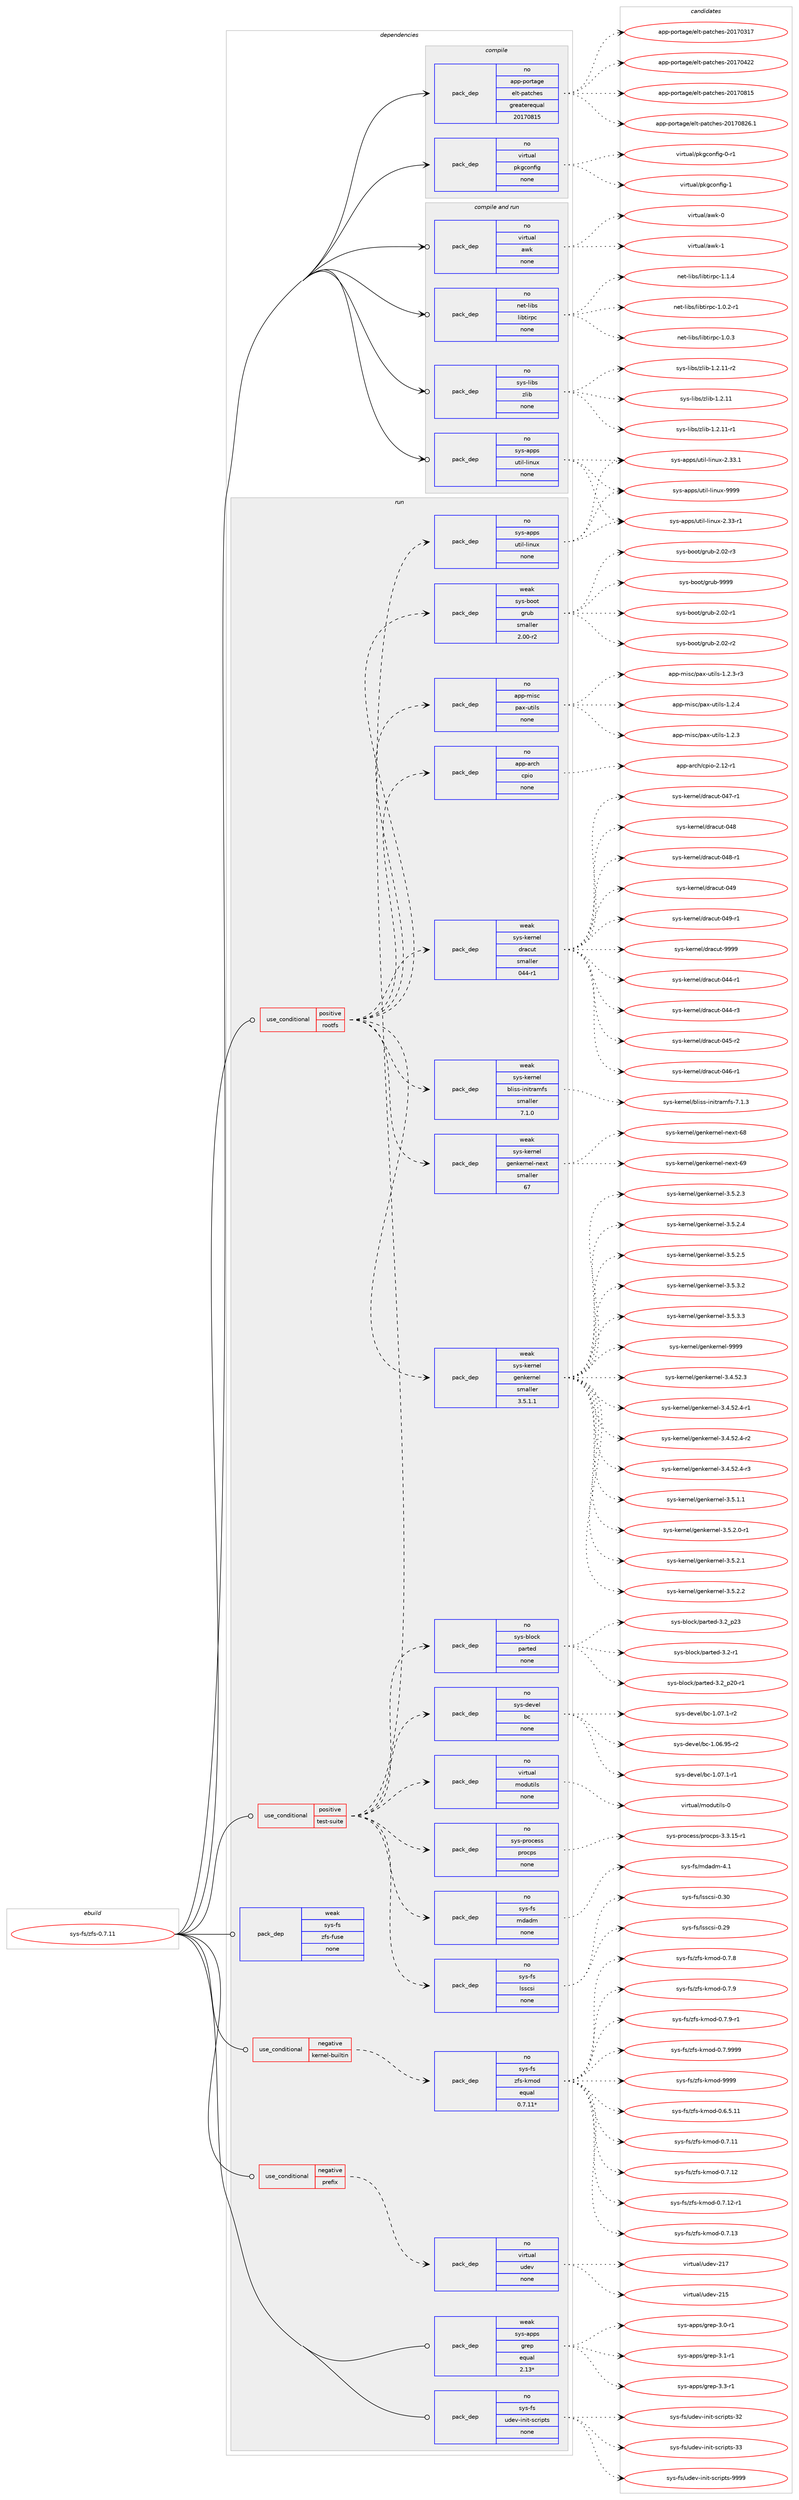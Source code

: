 digraph prolog {

# *************
# Graph options
# *************

newrank=true;
concentrate=true;
compound=true;
graph [rankdir=LR,fontname=Helvetica,fontsize=10,ranksep=1.5];#, ranksep=2.5, nodesep=0.2];
edge  [arrowhead=vee];
node  [fontname=Helvetica,fontsize=10];

# **********
# The ebuild
# **********

subgraph cluster_leftcol {
color=gray;
rank=same;
label=<<i>ebuild</i>>;
id [label="sys-fs/zfs-0.7.11", color=red, width=4, href="../sys-fs/zfs-0.7.11.svg"];
}

# ****************
# The dependencies
# ****************

subgraph cluster_midcol {
color=gray;
label=<<i>dependencies</i>>;
subgraph cluster_compile {
fillcolor="#eeeeee";
style=filled;
label=<<i>compile</i>>;
subgraph pack1244131 {
dependency1733550 [label=<<TABLE BORDER="0" CELLBORDER="1" CELLSPACING="0" CELLPADDING="4" WIDTH="220"><TR><TD ROWSPAN="6" CELLPADDING="30">pack_dep</TD></TR><TR><TD WIDTH="110">no</TD></TR><TR><TD>app-portage</TD></TR><TR><TD>elt-patches</TD></TR><TR><TD>greaterequal</TD></TR><TR><TD>20170815</TD></TR></TABLE>>, shape=none, color=blue];
}
id:e -> dependency1733550:w [weight=20,style="solid",arrowhead="vee"];
subgraph pack1244132 {
dependency1733551 [label=<<TABLE BORDER="0" CELLBORDER="1" CELLSPACING="0" CELLPADDING="4" WIDTH="220"><TR><TD ROWSPAN="6" CELLPADDING="30">pack_dep</TD></TR><TR><TD WIDTH="110">no</TD></TR><TR><TD>virtual</TD></TR><TR><TD>pkgconfig</TD></TR><TR><TD>none</TD></TR><TR><TD></TD></TR></TABLE>>, shape=none, color=blue];
}
id:e -> dependency1733551:w [weight=20,style="solid",arrowhead="vee"];
}
subgraph cluster_compileandrun {
fillcolor="#eeeeee";
style=filled;
label=<<i>compile and run</i>>;
subgraph pack1244133 {
dependency1733552 [label=<<TABLE BORDER="0" CELLBORDER="1" CELLSPACING="0" CELLPADDING="4" WIDTH="220"><TR><TD ROWSPAN="6" CELLPADDING="30">pack_dep</TD></TR><TR><TD WIDTH="110">no</TD></TR><TR><TD>net-libs</TD></TR><TR><TD>libtirpc</TD></TR><TR><TD>none</TD></TR><TR><TD></TD></TR></TABLE>>, shape=none, color=blue];
}
id:e -> dependency1733552:w [weight=20,style="solid",arrowhead="odotvee"];
subgraph pack1244134 {
dependency1733553 [label=<<TABLE BORDER="0" CELLBORDER="1" CELLSPACING="0" CELLPADDING="4" WIDTH="220"><TR><TD ROWSPAN="6" CELLPADDING="30">pack_dep</TD></TR><TR><TD WIDTH="110">no</TD></TR><TR><TD>sys-apps</TD></TR><TR><TD>util-linux</TD></TR><TR><TD>none</TD></TR><TR><TD></TD></TR></TABLE>>, shape=none, color=blue];
}
id:e -> dependency1733553:w [weight=20,style="solid",arrowhead="odotvee"];
subgraph pack1244135 {
dependency1733554 [label=<<TABLE BORDER="0" CELLBORDER="1" CELLSPACING="0" CELLPADDING="4" WIDTH="220"><TR><TD ROWSPAN="6" CELLPADDING="30">pack_dep</TD></TR><TR><TD WIDTH="110">no</TD></TR><TR><TD>sys-libs</TD></TR><TR><TD>zlib</TD></TR><TR><TD>none</TD></TR><TR><TD></TD></TR></TABLE>>, shape=none, color=blue];
}
id:e -> dependency1733554:w [weight=20,style="solid",arrowhead="odotvee"];
subgraph pack1244136 {
dependency1733555 [label=<<TABLE BORDER="0" CELLBORDER="1" CELLSPACING="0" CELLPADDING="4" WIDTH="220"><TR><TD ROWSPAN="6" CELLPADDING="30">pack_dep</TD></TR><TR><TD WIDTH="110">no</TD></TR><TR><TD>virtual</TD></TR><TR><TD>awk</TD></TR><TR><TD>none</TD></TR><TR><TD></TD></TR></TABLE>>, shape=none, color=blue];
}
id:e -> dependency1733555:w [weight=20,style="solid",arrowhead="odotvee"];
}
subgraph cluster_run {
fillcolor="#eeeeee";
style=filled;
label=<<i>run</i>>;
subgraph cond460952 {
dependency1733556 [label=<<TABLE BORDER="0" CELLBORDER="1" CELLSPACING="0" CELLPADDING="4"><TR><TD ROWSPAN="3" CELLPADDING="10">use_conditional</TD></TR><TR><TD>negative</TD></TR><TR><TD>kernel-builtin</TD></TR></TABLE>>, shape=none, color=red];
subgraph pack1244137 {
dependency1733557 [label=<<TABLE BORDER="0" CELLBORDER="1" CELLSPACING="0" CELLPADDING="4" WIDTH="220"><TR><TD ROWSPAN="6" CELLPADDING="30">pack_dep</TD></TR><TR><TD WIDTH="110">no</TD></TR><TR><TD>sys-fs</TD></TR><TR><TD>zfs-kmod</TD></TR><TR><TD>equal</TD></TR><TR><TD>0.7.11*</TD></TR></TABLE>>, shape=none, color=blue];
}
dependency1733556:e -> dependency1733557:w [weight=20,style="dashed",arrowhead="vee"];
}
id:e -> dependency1733556:w [weight=20,style="solid",arrowhead="odot"];
subgraph cond460953 {
dependency1733558 [label=<<TABLE BORDER="0" CELLBORDER="1" CELLSPACING="0" CELLPADDING="4"><TR><TD ROWSPAN="3" CELLPADDING="10">use_conditional</TD></TR><TR><TD>negative</TD></TR><TR><TD>prefix</TD></TR></TABLE>>, shape=none, color=red];
subgraph pack1244138 {
dependency1733559 [label=<<TABLE BORDER="0" CELLBORDER="1" CELLSPACING="0" CELLPADDING="4" WIDTH="220"><TR><TD ROWSPAN="6" CELLPADDING="30">pack_dep</TD></TR><TR><TD WIDTH="110">no</TD></TR><TR><TD>virtual</TD></TR><TR><TD>udev</TD></TR><TR><TD>none</TD></TR><TR><TD></TD></TR></TABLE>>, shape=none, color=blue];
}
dependency1733558:e -> dependency1733559:w [weight=20,style="dashed",arrowhead="vee"];
}
id:e -> dependency1733558:w [weight=20,style="solid",arrowhead="odot"];
subgraph cond460954 {
dependency1733560 [label=<<TABLE BORDER="0" CELLBORDER="1" CELLSPACING="0" CELLPADDING="4"><TR><TD ROWSPAN="3" CELLPADDING="10">use_conditional</TD></TR><TR><TD>positive</TD></TR><TR><TD>rootfs</TD></TR></TABLE>>, shape=none, color=red];
subgraph pack1244139 {
dependency1733561 [label=<<TABLE BORDER="0" CELLBORDER="1" CELLSPACING="0" CELLPADDING="4" WIDTH="220"><TR><TD ROWSPAN="6" CELLPADDING="30">pack_dep</TD></TR><TR><TD WIDTH="110">no</TD></TR><TR><TD>app-arch</TD></TR><TR><TD>cpio</TD></TR><TR><TD>none</TD></TR><TR><TD></TD></TR></TABLE>>, shape=none, color=blue];
}
dependency1733560:e -> dependency1733561:w [weight=20,style="dashed",arrowhead="vee"];
subgraph pack1244140 {
dependency1733562 [label=<<TABLE BORDER="0" CELLBORDER="1" CELLSPACING="0" CELLPADDING="4" WIDTH="220"><TR><TD ROWSPAN="6" CELLPADDING="30">pack_dep</TD></TR><TR><TD WIDTH="110">no</TD></TR><TR><TD>app-misc</TD></TR><TR><TD>pax-utils</TD></TR><TR><TD>none</TD></TR><TR><TD></TD></TR></TABLE>>, shape=none, color=blue];
}
dependency1733560:e -> dependency1733562:w [weight=20,style="dashed",arrowhead="vee"];
subgraph pack1244141 {
dependency1733563 [label=<<TABLE BORDER="0" CELLBORDER="1" CELLSPACING="0" CELLPADDING="4" WIDTH="220"><TR><TD ROWSPAN="6" CELLPADDING="30">pack_dep</TD></TR><TR><TD WIDTH="110">weak</TD></TR><TR><TD>sys-boot</TD></TR><TR><TD>grub</TD></TR><TR><TD>smaller</TD></TR><TR><TD>2.00-r2</TD></TR></TABLE>>, shape=none, color=blue];
}
dependency1733560:e -> dependency1733563:w [weight=20,style="dashed",arrowhead="vee"];
subgraph pack1244142 {
dependency1733564 [label=<<TABLE BORDER="0" CELLBORDER="1" CELLSPACING="0" CELLPADDING="4" WIDTH="220"><TR><TD ROWSPAN="6" CELLPADDING="30">pack_dep</TD></TR><TR><TD WIDTH="110">weak</TD></TR><TR><TD>sys-kernel</TD></TR><TR><TD>genkernel</TD></TR><TR><TD>smaller</TD></TR><TR><TD>3.5.1.1</TD></TR></TABLE>>, shape=none, color=blue];
}
dependency1733560:e -> dependency1733564:w [weight=20,style="dashed",arrowhead="vee"];
subgraph pack1244143 {
dependency1733565 [label=<<TABLE BORDER="0" CELLBORDER="1" CELLSPACING="0" CELLPADDING="4" WIDTH="220"><TR><TD ROWSPAN="6" CELLPADDING="30">pack_dep</TD></TR><TR><TD WIDTH="110">weak</TD></TR><TR><TD>sys-kernel</TD></TR><TR><TD>genkernel-next</TD></TR><TR><TD>smaller</TD></TR><TR><TD>67</TD></TR></TABLE>>, shape=none, color=blue];
}
dependency1733560:e -> dependency1733565:w [weight=20,style="dashed",arrowhead="vee"];
subgraph pack1244144 {
dependency1733566 [label=<<TABLE BORDER="0" CELLBORDER="1" CELLSPACING="0" CELLPADDING="4" WIDTH="220"><TR><TD ROWSPAN="6" CELLPADDING="30">pack_dep</TD></TR><TR><TD WIDTH="110">weak</TD></TR><TR><TD>sys-kernel</TD></TR><TR><TD>bliss-initramfs</TD></TR><TR><TD>smaller</TD></TR><TR><TD>7.1.0</TD></TR></TABLE>>, shape=none, color=blue];
}
dependency1733560:e -> dependency1733566:w [weight=20,style="dashed",arrowhead="vee"];
subgraph pack1244145 {
dependency1733567 [label=<<TABLE BORDER="0" CELLBORDER="1" CELLSPACING="0" CELLPADDING="4" WIDTH="220"><TR><TD ROWSPAN="6" CELLPADDING="30">pack_dep</TD></TR><TR><TD WIDTH="110">weak</TD></TR><TR><TD>sys-kernel</TD></TR><TR><TD>dracut</TD></TR><TR><TD>smaller</TD></TR><TR><TD>044-r1</TD></TR></TABLE>>, shape=none, color=blue];
}
dependency1733560:e -> dependency1733567:w [weight=20,style="dashed",arrowhead="vee"];
}
id:e -> dependency1733560:w [weight=20,style="solid",arrowhead="odot"];
subgraph cond460955 {
dependency1733568 [label=<<TABLE BORDER="0" CELLBORDER="1" CELLSPACING="0" CELLPADDING="4"><TR><TD ROWSPAN="3" CELLPADDING="10">use_conditional</TD></TR><TR><TD>positive</TD></TR><TR><TD>test-suite</TD></TR></TABLE>>, shape=none, color=red];
subgraph pack1244146 {
dependency1733569 [label=<<TABLE BORDER="0" CELLBORDER="1" CELLSPACING="0" CELLPADDING="4" WIDTH="220"><TR><TD ROWSPAN="6" CELLPADDING="30">pack_dep</TD></TR><TR><TD WIDTH="110">no</TD></TR><TR><TD>sys-apps</TD></TR><TR><TD>util-linux</TD></TR><TR><TD>none</TD></TR><TR><TD></TD></TR></TABLE>>, shape=none, color=blue];
}
dependency1733568:e -> dependency1733569:w [weight=20,style="dashed",arrowhead="vee"];
subgraph pack1244147 {
dependency1733570 [label=<<TABLE BORDER="0" CELLBORDER="1" CELLSPACING="0" CELLPADDING="4" WIDTH="220"><TR><TD ROWSPAN="6" CELLPADDING="30">pack_dep</TD></TR><TR><TD WIDTH="110">no</TD></TR><TR><TD>sys-devel</TD></TR><TR><TD>bc</TD></TR><TR><TD>none</TD></TR><TR><TD></TD></TR></TABLE>>, shape=none, color=blue];
}
dependency1733568:e -> dependency1733570:w [weight=20,style="dashed",arrowhead="vee"];
subgraph pack1244148 {
dependency1733571 [label=<<TABLE BORDER="0" CELLBORDER="1" CELLSPACING="0" CELLPADDING="4" WIDTH="220"><TR><TD ROWSPAN="6" CELLPADDING="30">pack_dep</TD></TR><TR><TD WIDTH="110">no</TD></TR><TR><TD>sys-block</TD></TR><TR><TD>parted</TD></TR><TR><TD>none</TD></TR><TR><TD></TD></TR></TABLE>>, shape=none, color=blue];
}
dependency1733568:e -> dependency1733571:w [weight=20,style="dashed",arrowhead="vee"];
subgraph pack1244149 {
dependency1733572 [label=<<TABLE BORDER="0" CELLBORDER="1" CELLSPACING="0" CELLPADDING="4" WIDTH="220"><TR><TD ROWSPAN="6" CELLPADDING="30">pack_dep</TD></TR><TR><TD WIDTH="110">no</TD></TR><TR><TD>sys-fs</TD></TR><TR><TD>lsscsi</TD></TR><TR><TD>none</TD></TR><TR><TD></TD></TR></TABLE>>, shape=none, color=blue];
}
dependency1733568:e -> dependency1733572:w [weight=20,style="dashed",arrowhead="vee"];
subgraph pack1244150 {
dependency1733573 [label=<<TABLE BORDER="0" CELLBORDER="1" CELLSPACING="0" CELLPADDING="4" WIDTH="220"><TR><TD ROWSPAN="6" CELLPADDING="30">pack_dep</TD></TR><TR><TD WIDTH="110">no</TD></TR><TR><TD>sys-fs</TD></TR><TR><TD>mdadm</TD></TR><TR><TD>none</TD></TR><TR><TD></TD></TR></TABLE>>, shape=none, color=blue];
}
dependency1733568:e -> dependency1733573:w [weight=20,style="dashed",arrowhead="vee"];
subgraph pack1244151 {
dependency1733574 [label=<<TABLE BORDER="0" CELLBORDER="1" CELLSPACING="0" CELLPADDING="4" WIDTH="220"><TR><TD ROWSPAN="6" CELLPADDING="30">pack_dep</TD></TR><TR><TD WIDTH="110">no</TD></TR><TR><TD>sys-process</TD></TR><TR><TD>procps</TD></TR><TR><TD>none</TD></TR><TR><TD></TD></TR></TABLE>>, shape=none, color=blue];
}
dependency1733568:e -> dependency1733574:w [weight=20,style="dashed",arrowhead="vee"];
subgraph pack1244152 {
dependency1733575 [label=<<TABLE BORDER="0" CELLBORDER="1" CELLSPACING="0" CELLPADDING="4" WIDTH="220"><TR><TD ROWSPAN="6" CELLPADDING="30">pack_dep</TD></TR><TR><TD WIDTH="110">no</TD></TR><TR><TD>virtual</TD></TR><TR><TD>modutils</TD></TR><TR><TD>none</TD></TR><TR><TD></TD></TR></TABLE>>, shape=none, color=blue];
}
dependency1733568:e -> dependency1733575:w [weight=20,style="dashed",arrowhead="vee"];
}
id:e -> dependency1733568:w [weight=20,style="solid",arrowhead="odot"];
subgraph pack1244153 {
dependency1733576 [label=<<TABLE BORDER="0" CELLBORDER="1" CELLSPACING="0" CELLPADDING="4" WIDTH="220"><TR><TD ROWSPAN="6" CELLPADDING="30">pack_dep</TD></TR><TR><TD WIDTH="110">no</TD></TR><TR><TD>sys-fs</TD></TR><TR><TD>udev-init-scripts</TD></TR><TR><TD>none</TD></TR><TR><TD></TD></TR></TABLE>>, shape=none, color=blue];
}
id:e -> dependency1733576:w [weight=20,style="solid",arrowhead="odot"];
subgraph pack1244154 {
dependency1733577 [label=<<TABLE BORDER="0" CELLBORDER="1" CELLSPACING="0" CELLPADDING="4" WIDTH="220"><TR><TD ROWSPAN="6" CELLPADDING="30">pack_dep</TD></TR><TR><TD WIDTH="110">weak</TD></TR><TR><TD>sys-apps</TD></TR><TR><TD>grep</TD></TR><TR><TD>equal</TD></TR><TR><TD>2.13*</TD></TR></TABLE>>, shape=none, color=blue];
}
id:e -> dependency1733577:w [weight=20,style="solid",arrowhead="odot"];
subgraph pack1244155 {
dependency1733578 [label=<<TABLE BORDER="0" CELLBORDER="1" CELLSPACING="0" CELLPADDING="4" WIDTH="220"><TR><TD ROWSPAN="6" CELLPADDING="30">pack_dep</TD></TR><TR><TD WIDTH="110">weak</TD></TR><TR><TD>sys-fs</TD></TR><TR><TD>zfs-fuse</TD></TR><TR><TD>none</TD></TR><TR><TD></TD></TR></TABLE>>, shape=none, color=blue];
}
id:e -> dependency1733578:w [weight=20,style="solid",arrowhead="odot"];
}
}

# **************
# The candidates
# **************

subgraph cluster_choices {
rank=same;
color=gray;
label=<<i>candidates</i>>;

subgraph choice1244131 {
color=black;
nodesep=1;
choice97112112451121111141169710310147101108116451129711699104101115455048495548514955 [label="app-portage/elt-patches-20170317", color=red, width=4,href="../app-portage/elt-patches-20170317.svg"];
choice97112112451121111141169710310147101108116451129711699104101115455048495548525050 [label="app-portage/elt-patches-20170422", color=red, width=4,href="../app-portage/elt-patches-20170422.svg"];
choice97112112451121111141169710310147101108116451129711699104101115455048495548564953 [label="app-portage/elt-patches-20170815", color=red, width=4,href="../app-portage/elt-patches-20170815.svg"];
choice971121124511211111411697103101471011081164511297116991041011154550484955485650544649 [label="app-portage/elt-patches-20170826.1", color=red, width=4,href="../app-portage/elt-patches-20170826.1.svg"];
dependency1733550:e -> choice97112112451121111141169710310147101108116451129711699104101115455048495548514955:w [style=dotted,weight="100"];
dependency1733550:e -> choice97112112451121111141169710310147101108116451129711699104101115455048495548525050:w [style=dotted,weight="100"];
dependency1733550:e -> choice97112112451121111141169710310147101108116451129711699104101115455048495548564953:w [style=dotted,weight="100"];
dependency1733550:e -> choice971121124511211111411697103101471011081164511297116991041011154550484955485650544649:w [style=dotted,weight="100"];
}
subgraph choice1244132 {
color=black;
nodesep=1;
choice11810511411611797108471121071039911111010210510345484511449 [label="virtual/pkgconfig-0-r1", color=red, width=4,href="../virtual/pkgconfig-0-r1.svg"];
choice1181051141161179710847112107103991111101021051034549 [label="virtual/pkgconfig-1", color=red, width=4,href="../virtual/pkgconfig-1.svg"];
dependency1733551:e -> choice11810511411611797108471121071039911111010210510345484511449:w [style=dotted,weight="100"];
dependency1733551:e -> choice1181051141161179710847112107103991111101021051034549:w [style=dotted,weight="100"];
}
subgraph choice1244133 {
color=black;
nodesep=1;
choice11010111645108105981154710810598116105114112994549464846504511449 [label="net-libs/libtirpc-1.0.2-r1", color=red, width=4,href="../net-libs/libtirpc-1.0.2-r1.svg"];
choice1101011164510810598115471081059811610511411299454946484651 [label="net-libs/libtirpc-1.0.3", color=red, width=4,href="../net-libs/libtirpc-1.0.3.svg"];
choice1101011164510810598115471081059811610511411299454946494652 [label="net-libs/libtirpc-1.1.4", color=red, width=4,href="../net-libs/libtirpc-1.1.4.svg"];
dependency1733552:e -> choice11010111645108105981154710810598116105114112994549464846504511449:w [style=dotted,weight="100"];
dependency1733552:e -> choice1101011164510810598115471081059811610511411299454946484651:w [style=dotted,weight="100"];
dependency1733552:e -> choice1101011164510810598115471081059811610511411299454946494652:w [style=dotted,weight="100"];
}
subgraph choice1244134 {
color=black;
nodesep=1;
choice1151211154597112112115471171161051084510810511011712045504651514511449 [label="sys-apps/util-linux-2.33-r1", color=red, width=4,href="../sys-apps/util-linux-2.33-r1.svg"];
choice1151211154597112112115471171161051084510810511011712045504651514649 [label="sys-apps/util-linux-2.33.1", color=red, width=4,href="../sys-apps/util-linux-2.33.1.svg"];
choice115121115459711211211547117116105108451081051101171204557575757 [label="sys-apps/util-linux-9999", color=red, width=4,href="../sys-apps/util-linux-9999.svg"];
dependency1733553:e -> choice1151211154597112112115471171161051084510810511011712045504651514511449:w [style=dotted,weight="100"];
dependency1733553:e -> choice1151211154597112112115471171161051084510810511011712045504651514649:w [style=dotted,weight="100"];
dependency1733553:e -> choice115121115459711211211547117116105108451081051101171204557575757:w [style=dotted,weight="100"];
}
subgraph choice1244135 {
color=black;
nodesep=1;
choice1151211154510810598115471221081059845494650464949 [label="sys-libs/zlib-1.2.11", color=red, width=4,href="../sys-libs/zlib-1.2.11.svg"];
choice11512111545108105981154712210810598454946504649494511449 [label="sys-libs/zlib-1.2.11-r1", color=red, width=4,href="../sys-libs/zlib-1.2.11-r1.svg"];
choice11512111545108105981154712210810598454946504649494511450 [label="sys-libs/zlib-1.2.11-r2", color=red, width=4,href="../sys-libs/zlib-1.2.11-r2.svg"];
dependency1733554:e -> choice1151211154510810598115471221081059845494650464949:w [style=dotted,weight="100"];
dependency1733554:e -> choice11512111545108105981154712210810598454946504649494511449:w [style=dotted,weight="100"];
dependency1733554:e -> choice11512111545108105981154712210810598454946504649494511450:w [style=dotted,weight="100"];
}
subgraph choice1244136 {
color=black;
nodesep=1;
choice1181051141161179710847971191074548 [label="virtual/awk-0", color=red, width=4,href="../virtual/awk-0.svg"];
choice1181051141161179710847971191074549 [label="virtual/awk-1", color=red, width=4,href="../virtual/awk-1.svg"];
dependency1733555:e -> choice1181051141161179710847971191074548:w [style=dotted,weight="100"];
dependency1733555:e -> choice1181051141161179710847971191074549:w [style=dotted,weight="100"];
}
subgraph choice1244137 {
color=black;
nodesep=1;
choice115121115451021154712210211545107109111100454846544653464949 [label="sys-fs/zfs-kmod-0.6.5.11", color=red, width=4,href="../sys-fs/zfs-kmod-0.6.5.11.svg"];
choice11512111545102115471221021154510710911110045484655464949 [label="sys-fs/zfs-kmod-0.7.11", color=red, width=4,href="../sys-fs/zfs-kmod-0.7.11.svg"];
choice11512111545102115471221021154510710911110045484655464950 [label="sys-fs/zfs-kmod-0.7.12", color=red, width=4,href="../sys-fs/zfs-kmod-0.7.12.svg"];
choice115121115451021154712210211545107109111100454846554649504511449 [label="sys-fs/zfs-kmod-0.7.12-r1", color=red, width=4,href="../sys-fs/zfs-kmod-0.7.12-r1.svg"];
choice11512111545102115471221021154510710911110045484655464951 [label="sys-fs/zfs-kmod-0.7.13", color=red, width=4,href="../sys-fs/zfs-kmod-0.7.13.svg"];
choice115121115451021154712210211545107109111100454846554656 [label="sys-fs/zfs-kmod-0.7.8", color=red, width=4,href="../sys-fs/zfs-kmod-0.7.8.svg"];
choice115121115451021154712210211545107109111100454846554657 [label="sys-fs/zfs-kmod-0.7.9", color=red, width=4,href="../sys-fs/zfs-kmod-0.7.9.svg"];
choice1151211154510211547122102115451071091111004548465546574511449 [label="sys-fs/zfs-kmod-0.7.9-r1", color=red, width=4,href="../sys-fs/zfs-kmod-0.7.9-r1.svg"];
choice115121115451021154712210211545107109111100454846554657575757 [label="sys-fs/zfs-kmod-0.7.9999", color=red, width=4,href="../sys-fs/zfs-kmod-0.7.9999.svg"];
choice1151211154510211547122102115451071091111004557575757 [label="sys-fs/zfs-kmod-9999", color=red, width=4,href="../sys-fs/zfs-kmod-9999.svg"];
dependency1733557:e -> choice115121115451021154712210211545107109111100454846544653464949:w [style=dotted,weight="100"];
dependency1733557:e -> choice11512111545102115471221021154510710911110045484655464949:w [style=dotted,weight="100"];
dependency1733557:e -> choice11512111545102115471221021154510710911110045484655464950:w [style=dotted,weight="100"];
dependency1733557:e -> choice115121115451021154712210211545107109111100454846554649504511449:w [style=dotted,weight="100"];
dependency1733557:e -> choice11512111545102115471221021154510710911110045484655464951:w [style=dotted,weight="100"];
dependency1733557:e -> choice115121115451021154712210211545107109111100454846554656:w [style=dotted,weight="100"];
dependency1733557:e -> choice115121115451021154712210211545107109111100454846554657:w [style=dotted,weight="100"];
dependency1733557:e -> choice1151211154510211547122102115451071091111004548465546574511449:w [style=dotted,weight="100"];
dependency1733557:e -> choice115121115451021154712210211545107109111100454846554657575757:w [style=dotted,weight="100"];
dependency1733557:e -> choice1151211154510211547122102115451071091111004557575757:w [style=dotted,weight="100"];
}
subgraph choice1244138 {
color=black;
nodesep=1;
choice118105114116117971084711710010111845504953 [label="virtual/udev-215", color=red, width=4,href="../virtual/udev-215.svg"];
choice118105114116117971084711710010111845504955 [label="virtual/udev-217", color=red, width=4,href="../virtual/udev-217.svg"];
dependency1733559:e -> choice118105114116117971084711710010111845504953:w [style=dotted,weight="100"];
dependency1733559:e -> choice118105114116117971084711710010111845504955:w [style=dotted,weight="100"];
}
subgraph choice1244139 {
color=black;
nodesep=1;
choice97112112459711499104479911210511145504649504511449 [label="app-arch/cpio-2.12-r1", color=red, width=4,href="../app-arch/cpio-2.12-r1.svg"];
dependency1733561:e -> choice97112112459711499104479911210511145504649504511449:w [style=dotted,weight="100"];
}
subgraph choice1244140 {
color=black;
nodesep=1;
choice971121124510910511599471129712045117116105108115454946504651 [label="app-misc/pax-utils-1.2.3", color=red, width=4,href="../app-misc/pax-utils-1.2.3.svg"];
choice9711211245109105115994711297120451171161051081154549465046514511451 [label="app-misc/pax-utils-1.2.3-r3", color=red, width=4,href="../app-misc/pax-utils-1.2.3-r3.svg"];
choice971121124510910511599471129712045117116105108115454946504652 [label="app-misc/pax-utils-1.2.4", color=red, width=4,href="../app-misc/pax-utils-1.2.4.svg"];
dependency1733562:e -> choice971121124510910511599471129712045117116105108115454946504651:w [style=dotted,weight="100"];
dependency1733562:e -> choice9711211245109105115994711297120451171161051081154549465046514511451:w [style=dotted,weight="100"];
dependency1733562:e -> choice971121124510910511599471129712045117116105108115454946504652:w [style=dotted,weight="100"];
}
subgraph choice1244141 {
color=black;
nodesep=1;
choice1151211154598111111116471031141179845504648504511449 [label="sys-boot/grub-2.02-r1", color=red, width=4,href="../sys-boot/grub-2.02-r1.svg"];
choice1151211154598111111116471031141179845504648504511450 [label="sys-boot/grub-2.02-r2", color=red, width=4,href="../sys-boot/grub-2.02-r2.svg"];
choice1151211154598111111116471031141179845504648504511451 [label="sys-boot/grub-2.02-r3", color=red, width=4,href="../sys-boot/grub-2.02-r3.svg"];
choice115121115459811111111647103114117984557575757 [label="sys-boot/grub-9999", color=red, width=4,href="../sys-boot/grub-9999.svg"];
dependency1733563:e -> choice1151211154598111111116471031141179845504648504511449:w [style=dotted,weight="100"];
dependency1733563:e -> choice1151211154598111111116471031141179845504648504511450:w [style=dotted,weight="100"];
dependency1733563:e -> choice1151211154598111111116471031141179845504648504511451:w [style=dotted,weight="100"];
dependency1733563:e -> choice115121115459811111111647103114117984557575757:w [style=dotted,weight="100"];
}
subgraph choice1244142 {
color=black;
nodesep=1;
choice1151211154510710111411010110847103101110107101114110101108455146524653504651 [label="sys-kernel/genkernel-3.4.52.3", color=red, width=4,href="../sys-kernel/genkernel-3.4.52.3.svg"];
choice11512111545107101114110101108471031011101071011141101011084551465246535046524511449 [label="sys-kernel/genkernel-3.4.52.4-r1", color=red, width=4,href="../sys-kernel/genkernel-3.4.52.4-r1.svg"];
choice11512111545107101114110101108471031011101071011141101011084551465246535046524511450 [label="sys-kernel/genkernel-3.4.52.4-r2", color=red, width=4,href="../sys-kernel/genkernel-3.4.52.4-r2.svg"];
choice11512111545107101114110101108471031011101071011141101011084551465246535046524511451 [label="sys-kernel/genkernel-3.4.52.4-r3", color=red, width=4,href="../sys-kernel/genkernel-3.4.52.4-r3.svg"];
choice11512111545107101114110101108471031011101071011141101011084551465346494649 [label="sys-kernel/genkernel-3.5.1.1", color=red, width=4,href="../sys-kernel/genkernel-3.5.1.1.svg"];
choice115121115451071011141101011084710310111010710111411010110845514653465046484511449 [label="sys-kernel/genkernel-3.5.2.0-r1", color=red, width=4,href="../sys-kernel/genkernel-3.5.2.0-r1.svg"];
choice11512111545107101114110101108471031011101071011141101011084551465346504649 [label="sys-kernel/genkernel-3.5.2.1", color=red, width=4,href="../sys-kernel/genkernel-3.5.2.1.svg"];
choice11512111545107101114110101108471031011101071011141101011084551465346504650 [label="sys-kernel/genkernel-3.5.2.2", color=red, width=4,href="../sys-kernel/genkernel-3.5.2.2.svg"];
choice11512111545107101114110101108471031011101071011141101011084551465346504651 [label="sys-kernel/genkernel-3.5.2.3", color=red, width=4,href="../sys-kernel/genkernel-3.5.2.3.svg"];
choice11512111545107101114110101108471031011101071011141101011084551465346504652 [label="sys-kernel/genkernel-3.5.2.4", color=red, width=4,href="../sys-kernel/genkernel-3.5.2.4.svg"];
choice11512111545107101114110101108471031011101071011141101011084551465346504653 [label="sys-kernel/genkernel-3.5.2.5", color=red, width=4,href="../sys-kernel/genkernel-3.5.2.5.svg"];
choice11512111545107101114110101108471031011101071011141101011084551465346514650 [label="sys-kernel/genkernel-3.5.3.2", color=red, width=4,href="../sys-kernel/genkernel-3.5.3.2.svg"];
choice11512111545107101114110101108471031011101071011141101011084551465346514651 [label="sys-kernel/genkernel-3.5.3.3", color=red, width=4,href="../sys-kernel/genkernel-3.5.3.3.svg"];
choice11512111545107101114110101108471031011101071011141101011084557575757 [label="sys-kernel/genkernel-9999", color=red, width=4,href="../sys-kernel/genkernel-9999.svg"];
dependency1733564:e -> choice1151211154510710111411010110847103101110107101114110101108455146524653504651:w [style=dotted,weight="100"];
dependency1733564:e -> choice11512111545107101114110101108471031011101071011141101011084551465246535046524511449:w [style=dotted,weight="100"];
dependency1733564:e -> choice11512111545107101114110101108471031011101071011141101011084551465246535046524511450:w [style=dotted,weight="100"];
dependency1733564:e -> choice11512111545107101114110101108471031011101071011141101011084551465246535046524511451:w [style=dotted,weight="100"];
dependency1733564:e -> choice11512111545107101114110101108471031011101071011141101011084551465346494649:w [style=dotted,weight="100"];
dependency1733564:e -> choice115121115451071011141101011084710310111010710111411010110845514653465046484511449:w [style=dotted,weight="100"];
dependency1733564:e -> choice11512111545107101114110101108471031011101071011141101011084551465346504649:w [style=dotted,weight="100"];
dependency1733564:e -> choice11512111545107101114110101108471031011101071011141101011084551465346504650:w [style=dotted,weight="100"];
dependency1733564:e -> choice11512111545107101114110101108471031011101071011141101011084551465346504651:w [style=dotted,weight="100"];
dependency1733564:e -> choice11512111545107101114110101108471031011101071011141101011084551465346504652:w [style=dotted,weight="100"];
dependency1733564:e -> choice11512111545107101114110101108471031011101071011141101011084551465346504653:w [style=dotted,weight="100"];
dependency1733564:e -> choice11512111545107101114110101108471031011101071011141101011084551465346514650:w [style=dotted,weight="100"];
dependency1733564:e -> choice11512111545107101114110101108471031011101071011141101011084551465346514651:w [style=dotted,weight="100"];
dependency1733564:e -> choice11512111545107101114110101108471031011101071011141101011084557575757:w [style=dotted,weight="100"];
}
subgraph choice1244143 {
color=black;
nodesep=1;
choice115121115451071011141101011084710310111010710111411010110845110101120116455456 [label="sys-kernel/genkernel-next-68", color=red, width=4,href="../sys-kernel/genkernel-next-68.svg"];
choice115121115451071011141101011084710310111010710111411010110845110101120116455457 [label="sys-kernel/genkernel-next-69", color=red, width=4,href="../sys-kernel/genkernel-next-69.svg"];
dependency1733565:e -> choice115121115451071011141101011084710310111010710111411010110845110101120116455456:w [style=dotted,weight="100"];
dependency1733565:e -> choice115121115451071011141101011084710310111010710111411010110845110101120116455457:w [style=dotted,weight="100"];
}
subgraph choice1244144 {
color=black;
nodesep=1;
choice1151211154510710111411010110847981081051151154510511010511611497109102115455546494651 [label="sys-kernel/bliss-initramfs-7.1.3", color=red, width=4,href="../sys-kernel/bliss-initramfs-7.1.3.svg"];
dependency1733566:e -> choice1151211154510710111411010110847981081051151154510511010511611497109102115455546494651:w [style=dotted,weight="100"];
}
subgraph choice1244145 {
color=black;
nodesep=1;
choice11512111545107101114110101108471001149799117116454852524511449 [label="sys-kernel/dracut-044-r1", color=red, width=4,href="../sys-kernel/dracut-044-r1.svg"];
choice11512111545107101114110101108471001149799117116454852524511451 [label="sys-kernel/dracut-044-r3", color=red, width=4,href="../sys-kernel/dracut-044-r3.svg"];
choice11512111545107101114110101108471001149799117116454852534511450 [label="sys-kernel/dracut-045-r2", color=red, width=4,href="../sys-kernel/dracut-045-r2.svg"];
choice11512111545107101114110101108471001149799117116454852544511449 [label="sys-kernel/dracut-046-r1", color=red, width=4,href="../sys-kernel/dracut-046-r1.svg"];
choice11512111545107101114110101108471001149799117116454852554511449 [label="sys-kernel/dracut-047-r1", color=red, width=4,href="../sys-kernel/dracut-047-r1.svg"];
choice1151211154510710111411010110847100114979911711645485256 [label="sys-kernel/dracut-048", color=red, width=4,href="../sys-kernel/dracut-048.svg"];
choice11512111545107101114110101108471001149799117116454852564511449 [label="sys-kernel/dracut-048-r1", color=red, width=4,href="../sys-kernel/dracut-048-r1.svg"];
choice1151211154510710111411010110847100114979911711645485257 [label="sys-kernel/dracut-049", color=red, width=4,href="../sys-kernel/dracut-049.svg"];
choice11512111545107101114110101108471001149799117116454852574511449 [label="sys-kernel/dracut-049-r1", color=red, width=4,href="../sys-kernel/dracut-049-r1.svg"];
choice115121115451071011141101011084710011497991171164557575757 [label="sys-kernel/dracut-9999", color=red, width=4,href="../sys-kernel/dracut-9999.svg"];
dependency1733567:e -> choice11512111545107101114110101108471001149799117116454852524511449:w [style=dotted,weight="100"];
dependency1733567:e -> choice11512111545107101114110101108471001149799117116454852524511451:w [style=dotted,weight="100"];
dependency1733567:e -> choice11512111545107101114110101108471001149799117116454852534511450:w [style=dotted,weight="100"];
dependency1733567:e -> choice11512111545107101114110101108471001149799117116454852544511449:w [style=dotted,weight="100"];
dependency1733567:e -> choice11512111545107101114110101108471001149799117116454852554511449:w [style=dotted,weight="100"];
dependency1733567:e -> choice1151211154510710111411010110847100114979911711645485256:w [style=dotted,weight="100"];
dependency1733567:e -> choice11512111545107101114110101108471001149799117116454852564511449:w [style=dotted,weight="100"];
dependency1733567:e -> choice1151211154510710111411010110847100114979911711645485257:w [style=dotted,weight="100"];
dependency1733567:e -> choice11512111545107101114110101108471001149799117116454852574511449:w [style=dotted,weight="100"];
dependency1733567:e -> choice115121115451071011141101011084710011497991171164557575757:w [style=dotted,weight="100"];
}
subgraph choice1244146 {
color=black;
nodesep=1;
choice1151211154597112112115471171161051084510810511011712045504651514511449 [label="sys-apps/util-linux-2.33-r1", color=red, width=4,href="../sys-apps/util-linux-2.33-r1.svg"];
choice1151211154597112112115471171161051084510810511011712045504651514649 [label="sys-apps/util-linux-2.33.1", color=red, width=4,href="../sys-apps/util-linux-2.33.1.svg"];
choice115121115459711211211547117116105108451081051101171204557575757 [label="sys-apps/util-linux-9999", color=red, width=4,href="../sys-apps/util-linux-9999.svg"];
dependency1733569:e -> choice1151211154597112112115471171161051084510810511011712045504651514511449:w [style=dotted,weight="100"];
dependency1733569:e -> choice1151211154597112112115471171161051084510810511011712045504651514649:w [style=dotted,weight="100"];
dependency1733569:e -> choice115121115459711211211547117116105108451081051101171204557575757:w [style=dotted,weight="100"];
}
subgraph choice1244147 {
color=black;
nodesep=1;
choice1151211154510010111810110847989945494648544657534511450 [label="sys-devel/bc-1.06.95-r2", color=red, width=4,href="../sys-devel/bc-1.06.95-r2.svg"];
choice11512111545100101118101108479899454946485546494511449 [label="sys-devel/bc-1.07.1-r1", color=red, width=4,href="../sys-devel/bc-1.07.1-r1.svg"];
choice11512111545100101118101108479899454946485546494511450 [label="sys-devel/bc-1.07.1-r2", color=red, width=4,href="../sys-devel/bc-1.07.1-r2.svg"];
dependency1733570:e -> choice1151211154510010111810110847989945494648544657534511450:w [style=dotted,weight="100"];
dependency1733570:e -> choice11512111545100101118101108479899454946485546494511449:w [style=dotted,weight="100"];
dependency1733570:e -> choice11512111545100101118101108479899454946485546494511450:w [style=dotted,weight="100"];
}
subgraph choice1244148 {
color=black;
nodesep=1;
choice1151211154598108111991074711297114116101100455146504511449 [label="sys-block/parted-3.2-r1", color=red, width=4,href="../sys-block/parted-3.2-r1.svg"];
choice1151211154598108111991074711297114116101100455146509511250484511449 [label="sys-block/parted-3.2_p20-r1", color=red, width=4,href="../sys-block/parted-3.2_p20-r1.svg"];
choice115121115459810811199107471129711411610110045514650951125051 [label="sys-block/parted-3.2_p23", color=red, width=4,href="../sys-block/parted-3.2_p23.svg"];
dependency1733571:e -> choice1151211154598108111991074711297114116101100455146504511449:w [style=dotted,weight="100"];
dependency1733571:e -> choice1151211154598108111991074711297114116101100455146509511250484511449:w [style=dotted,weight="100"];
dependency1733571:e -> choice115121115459810811199107471129711411610110045514650951125051:w [style=dotted,weight="100"];
}
subgraph choice1244149 {
color=black;
nodesep=1;
choice1151211154510211547108115115991151054548465057 [label="sys-fs/lsscsi-0.29", color=red, width=4,href="../sys-fs/lsscsi-0.29.svg"];
choice1151211154510211547108115115991151054548465148 [label="sys-fs/lsscsi-0.30", color=red, width=4,href="../sys-fs/lsscsi-0.30.svg"];
dependency1733572:e -> choice1151211154510211547108115115991151054548465057:w [style=dotted,weight="100"];
dependency1733572:e -> choice1151211154510211547108115115991151054548465148:w [style=dotted,weight="100"];
}
subgraph choice1244150 {
color=black;
nodesep=1;
choice11512111545102115471091009710010945524649 [label="sys-fs/mdadm-4.1", color=red, width=4,href="../sys-fs/mdadm-4.1.svg"];
dependency1733573:e -> choice11512111545102115471091009710010945524649:w [style=dotted,weight="100"];
}
subgraph choice1244151 {
color=black;
nodesep=1;
choice11512111545112114111991011151154711211411199112115455146514649534511449 [label="sys-process/procps-3.3.15-r1", color=red, width=4,href="../sys-process/procps-3.3.15-r1.svg"];
dependency1733574:e -> choice11512111545112114111991011151154711211411199112115455146514649534511449:w [style=dotted,weight="100"];
}
subgraph choice1244152 {
color=black;
nodesep=1;
choice11810511411611797108471091111001171161051081154548 [label="virtual/modutils-0", color=red, width=4,href="../virtual/modutils-0.svg"];
dependency1733575:e -> choice11810511411611797108471091111001171161051081154548:w [style=dotted,weight="100"];
}
subgraph choice1244153 {
color=black;
nodesep=1;
choice1151211154510211547117100101118451051101051164511599114105112116115455150 [label="sys-fs/udev-init-scripts-32", color=red, width=4,href="../sys-fs/udev-init-scripts-32.svg"];
choice1151211154510211547117100101118451051101051164511599114105112116115455151 [label="sys-fs/udev-init-scripts-33", color=red, width=4,href="../sys-fs/udev-init-scripts-33.svg"];
choice11512111545102115471171001011184510511010511645115991141051121161154557575757 [label="sys-fs/udev-init-scripts-9999", color=red, width=4,href="../sys-fs/udev-init-scripts-9999.svg"];
dependency1733576:e -> choice1151211154510211547117100101118451051101051164511599114105112116115455150:w [style=dotted,weight="100"];
dependency1733576:e -> choice1151211154510211547117100101118451051101051164511599114105112116115455151:w [style=dotted,weight="100"];
dependency1733576:e -> choice11512111545102115471171001011184510511010511645115991141051121161154557575757:w [style=dotted,weight="100"];
}
subgraph choice1244154 {
color=black;
nodesep=1;
choice115121115459711211211547103114101112455146484511449 [label="sys-apps/grep-3.0-r1", color=red, width=4,href="../sys-apps/grep-3.0-r1.svg"];
choice115121115459711211211547103114101112455146494511449 [label="sys-apps/grep-3.1-r1", color=red, width=4,href="../sys-apps/grep-3.1-r1.svg"];
choice115121115459711211211547103114101112455146514511449 [label="sys-apps/grep-3.3-r1", color=red, width=4,href="../sys-apps/grep-3.3-r1.svg"];
dependency1733577:e -> choice115121115459711211211547103114101112455146484511449:w [style=dotted,weight="100"];
dependency1733577:e -> choice115121115459711211211547103114101112455146494511449:w [style=dotted,weight="100"];
dependency1733577:e -> choice115121115459711211211547103114101112455146514511449:w [style=dotted,weight="100"];
}
subgraph choice1244155 {
color=black;
nodesep=1;
}
}

}
